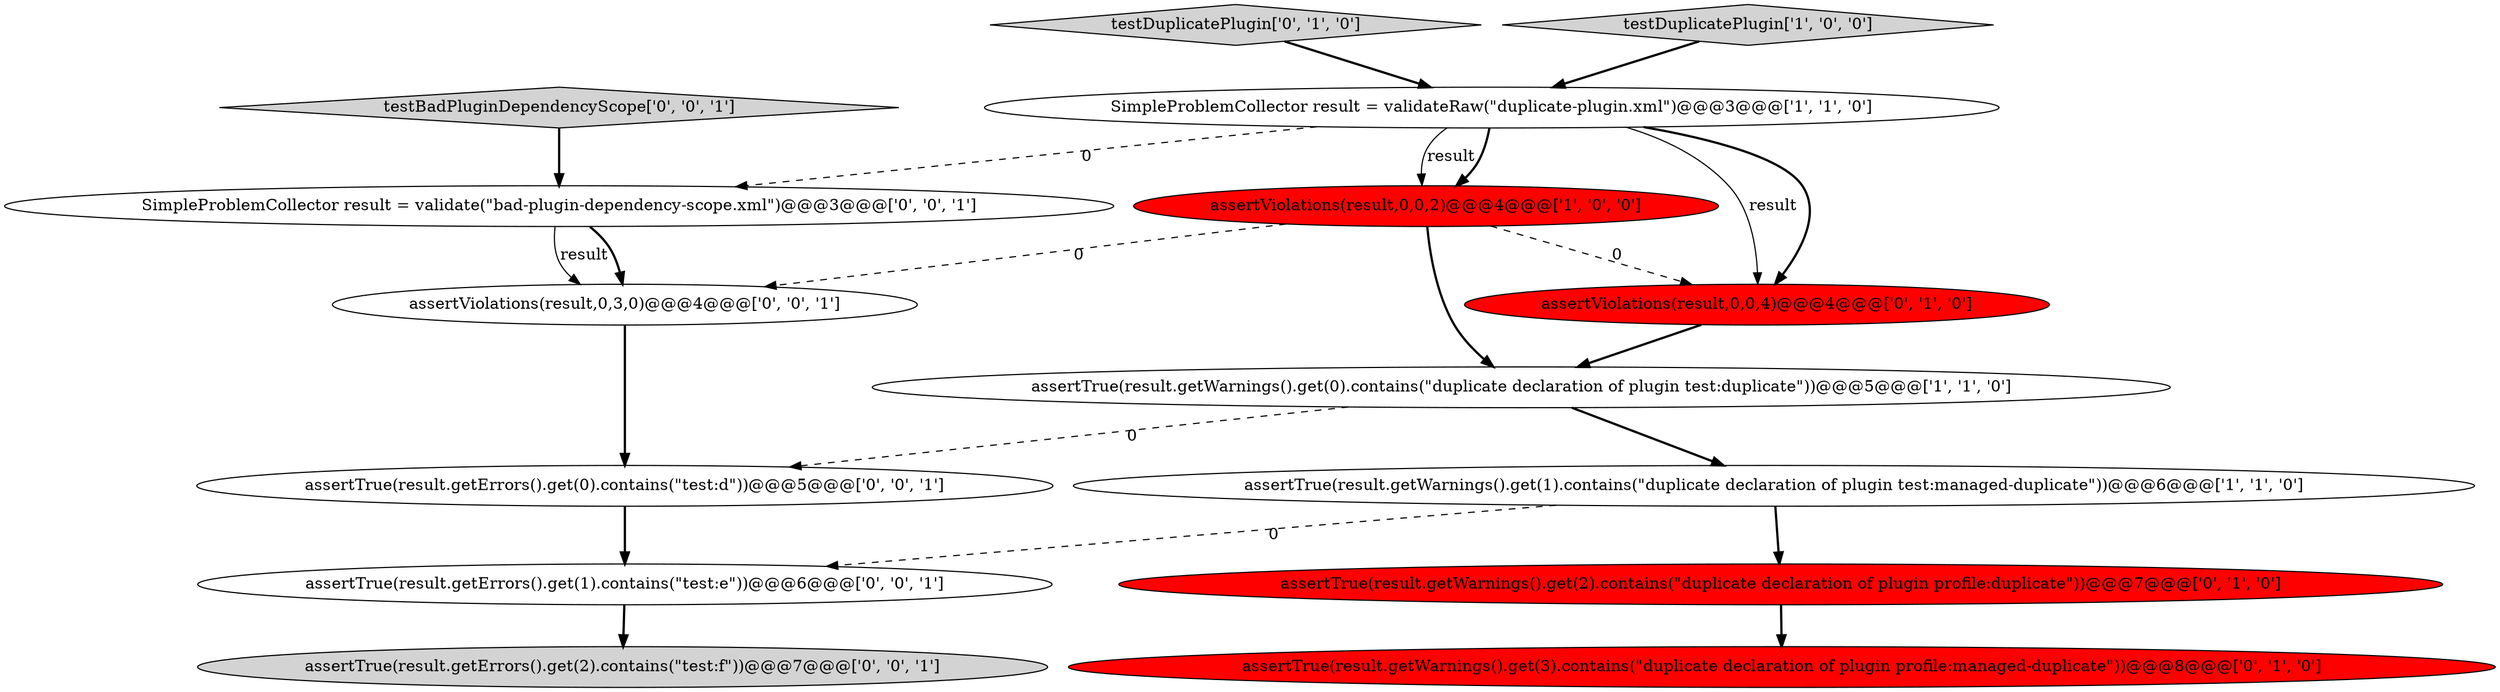 digraph {
12 [style = filled, label = "assertViolations(result,0,3,0)@@@4@@@['0', '0', '1']", fillcolor = white, shape = ellipse image = "AAA0AAABBB3BBB"];
3 [style = filled, label = "assertTrue(result.getWarnings().get(1).contains(\"duplicate declaration of plugin test:managed-duplicate\"))@@@6@@@['1', '1', '0']", fillcolor = white, shape = ellipse image = "AAA0AAABBB1BBB"];
2 [style = filled, label = "assertTrue(result.getWarnings().get(0).contains(\"duplicate declaration of plugin test:duplicate\"))@@@5@@@['1', '1', '0']", fillcolor = white, shape = ellipse image = "AAA0AAABBB1BBB"];
1 [style = filled, label = "assertViolations(result,0,0,2)@@@4@@@['1', '0', '0']", fillcolor = red, shape = ellipse image = "AAA1AAABBB1BBB"];
5 [style = filled, label = "assertViolations(result,0,0,4)@@@4@@@['0', '1', '0']", fillcolor = red, shape = ellipse image = "AAA1AAABBB2BBB"];
6 [style = filled, label = "assertTrue(result.getWarnings().get(2).contains(\"duplicate declaration of plugin profile:duplicate\"))@@@7@@@['0', '1', '0']", fillcolor = red, shape = ellipse image = "AAA1AAABBB2BBB"];
10 [style = filled, label = "SimpleProblemCollector result = validate(\"bad-plugin-dependency-scope.xml\")@@@3@@@['0', '0', '1']", fillcolor = white, shape = ellipse image = "AAA0AAABBB3BBB"];
7 [style = filled, label = "assertTrue(result.getWarnings().get(3).contains(\"duplicate declaration of plugin profile:managed-duplicate\"))@@@8@@@['0', '1', '0']", fillcolor = red, shape = ellipse image = "AAA1AAABBB2BBB"];
14 [style = filled, label = "testBadPluginDependencyScope['0', '0', '1']", fillcolor = lightgray, shape = diamond image = "AAA0AAABBB3BBB"];
0 [style = filled, label = "SimpleProblemCollector result = validateRaw(\"duplicate-plugin.xml\")@@@3@@@['1', '1', '0']", fillcolor = white, shape = ellipse image = "AAA0AAABBB1BBB"];
13 [style = filled, label = "assertTrue(result.getErrors().get(0).contains(\"test:d\"))@@@5@@@['0', '0', '1']", fillcolor = white, shape = ellipse image = "AAA0AAABBB3BBB"];
8 [style = filled, label = "testDuplicatePlugin['0', '1', '0']", fillcolor = lightgray, shape = diamond image = "AAA0AAABBB2BBB"];
11 [style = filled, label = "assertTrue(result.getErrors().get(2).contains(\"test:f\"))@@@7@@@['0', '0', '1']", fillcolor = lightgray, shape = ellipse image = "AAA0AAABBB3BBB"];
4 [style = filled, label = "testDuplicatePlugin['1', '0', '0']", fillcolor = lightgray, shape = diamond image = "AAA0AAABBB1BBB"];
9 [style = filled, label = "assertTrue(result.getErrors().get(1).contains(\"test:e\"))@@@6@@@['0', '0', '1']", fillcolor = white, shape = ellipse image = "AAA0AAABBB3BBB"];
1->5 [style = dashed, label="0"];
9->11 [style = bold, label=""];
10->12 [style = solid, label="result"];
2->3 [style = bold, label=""];
14->10 [style = bold, label=""];
3->6 [style = bold, label=""];
0->10 [style = dashed, label="0"];
4->0 [style = bold, label=""];
0->1 [style = solid, label="result"];
8->0 [style = bold, label=""];
12->13 [style = bold, label=""];
1->12 [style = dashed, label="0"];
5->2 [style = bold, label=""];
3->9 [style = dashed, label="0"];
10->12 [style = bold, label=""];
2->13 [style = dashed, label="0"];
0->1 [style = bold, label=""];
0->5 [style = solid, label="result"];
1->2 [style = bold, label=""];
13->9 [style = bold, label=""];
6->7 [style = bold, label=""];
0->5 [style = bold, label=""];
}
